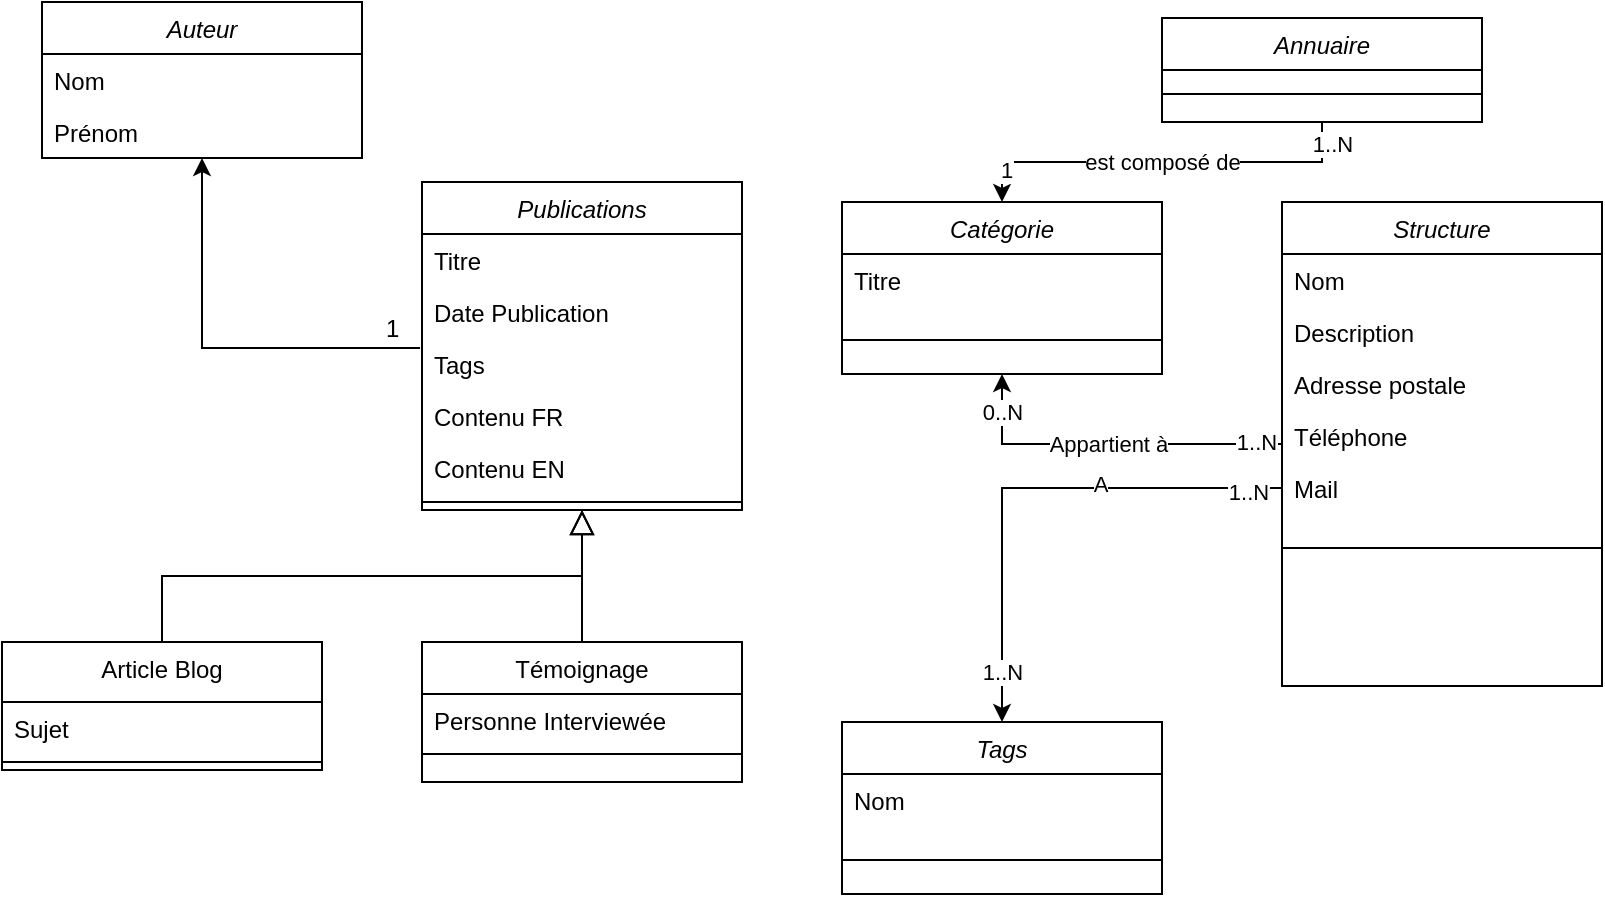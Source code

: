 <mxfile version="20.8.23" type="device"><diagram id="C5RBs43oDa-KdzZeNtuy" name="Page-1"><mxGraphModel dx="954" dy="553" grid="1" gridSize="10" guides="1" tooltips="1" connect="1" arrows="1" fold="1" page="1" pageScale="1" pageWidth="827" pageHeight="1169" math="0" shadow="0"><root><mxCell id="WIyWlLk6GJQsqaUBKTNV-0"/><mxCell id="WIyWlLk6GJQsqaUBKTNV-1" parent="WIyWlLk6GJQsqaUBKTNV-0"/><mxCell id="zkfFHV4jXpPFQw0GAbJ--0" value="Publications" style="swimlane;fontStyle=2;align=center;verticalAlign=top;childLayout=stackLayout;horizontal=1;startSize=26;horizontalStack=0;resizeParent=1;resizeLast=0;collapsible=1;marginBottom=0;rounded=0;shadow=0;strokeWidth=1;" parent="WIyWlLk6GJQsqaUBKTNV-1" vertex="1"><mxGeometry x="220" y="120" width="160" height="164" as="geometry"><mxRectangle x="230" y="140" width="160" height="26" as="alternateBounds"/></mxGeometry></mxCell><mxCell id="zkfFHV4jXpPFQw0GAbJ--1" value="Titre" style="text;align=left;verticalAlign=top;spacingLeft=4;spacingRight=4;overflow=hidden;rotatable=0;points=[[0,0.5],[1,0.5]];portConstraint=eastwest;" parent="zkfFHV4jXpPFQw0GAbJ--0" vertex="1"><mxGeometry y="26" width="160" height="26" as="geometry"/></mxCell><mxCell id="zkfFHV4jXpPFQw0GAbJ--2" value="Date Publication" style="text;align=left;verticalAlign=top;spacingLeft=4;spacingRight=4;overflow=hidden;rotatable=0;points=[[0,0.5],[1,0.5]];portConstraint=eastwest;rounded=0;shadow=0;html=0;" parent="zkfFHV4jXpPFQw0GAbJ--0" vertex="1"><mxGeometry y="52" width="160" height="26" as="geometry"/></mxCell><mxCell id="w-1ftk2nUxHJrJ7FA8ee-33" value="Tags" style="text;align=left;verticalAlign=top;spacingLeft=4;spacingRight=4;overflow=hidden;rotatable=0;points=[[0,0.5],[1,0.5]];portConstraint=eastwest;rounded=0;shadow=0;html=0;" vertex="1" parent="zkfFHV4jXpPFQw0GAbJ--0"><mxGeometry y="78" width="160" height="26" as="geometry"/></mxCell><mxCell id="w-1ftk2nUxHJrJ7FA8ee-12" value="Contenu FR" style="text;align=left;verticalAlign=top;spacingLeft=4;spacingRight=4;overflow=hidden;rotatable=0;points=[[0,0.5],[1,0.5]];portConstraint=eastwest;rounded=0;shadow=0;html=0;" vertex="1" parent="zkfFHV4jXpPFQw0GAbJ--0"><mxGeometry y="104" width="160" height="26" as="geometry"/></mxCell><mxCell id="w-1ftk2nUxHJrJ7FA8ee-34" value="Contenu EN" style="text;align=left;verticalAlign=top;spacingLeft=4;spacingRight=4;overflow=hidden;rotatable=0;points=[[0,0.5],[1,0.5]];portConstraint=eastwest;rounded=0;shadow=0;html=0;" vertex="1" parent="zkfFHV4jXpPFQw0GAbJ--0"><mxGeometry y="130" width="160" height="26" as="geometry"/></mxCell><mxCell id="zkfFHV4jXpPFQw0GAbJ--4" value="" style="line;html=1;strokeWidth=1;align=left;verticalAlign=middle;spacingTop=-1;spacingLeft=3;spacingRight=3;rotatable=0;labelPosition=right;points=[];portConstraint=eastwest;" parent="zkfFHV4jXpPFQw0GAbJ--0" vertex="1"><mxGeometry y="156" width="160" height="8" as="geometry"/></mxCell><mxCell id="zkfFHV4jXpPFQw0GAbJ--6" value="Article Blog" style="swimlane;fontStyle=0;align=center;verticalAlign=top;childLayout=stackLayout;horizontal=1;startSize=30;horizontalStack=0;resizeParent=1;resizeLast=0;collapsible=1;marginBottom=0;rounded=0;shadow=0;strokeWidth=1;" parent="WIyWlLk6GJQsqaUBKTNV-1" vertex="1"><mxGeometry x="10" y="350" width="160" height="64" as="geometry"><mxRectangle x="130" y="380" width="160" height="26" as="alternateBounds"/></mxGeometry></mxCell><mxCell id="zkfFHV4jXpPFQw0GAbJ--7" value="Sujet" style="text;align=left;verticalAlign=top;spacingLeft=4;spacingRight=4;overflow=hidden;rotatable=0;points=[[0,0.5],[1,0.5]];portConstraint=eastwest;" parent="zkfFHV4jXpPFQw0GAbJ--6" vertex="1"><mxGeometry y="30" width="160" height="26" as="geometry"/></mxCell><mxCell id="zkfFHV4jXpPFQw0GAbJ--9" value="" style="line;html=1;strokeWidth=1;align=left;verticalAlign=middle;spacingTop=-1;spacingLeft=3;spacingRight=3;rotatable=0;labelPosition=right;points=[];portConstraint=eastwest;" parent="zkfFHV4jXpPFQw0GAbJ--6" vertex="1"><mxGeometry y="56" width="160" height="8" as="geometry"/></mxCell><mxCell id="zkfFHV4jXpPFQw0GAbJ--12" value="" style="endArrow=block;endSize=10;endFill=0;shadow=0;strokeWidth=1;rounded=0;edgeStyle=elbowEdgeStyle;elbow=vertical;" parent="WIyWlLk6GJQsqaUBKTNV-1" source="zkfFHV4jXpPFQw0GAbJ--6" target="zkfFHV4jXpPFQw0GAbJ--0" edge="1"><mxGeometry width="160" relative="1" as="geometry"><mxPoint x="200" y="203" as="sourcePoint"/><mxPoint x="200" y="203" as="targetPoint"/></mxGeometry></mxCell><mxCell id="zkfFHV4jXpPFQw0GAbJ--13" value="Témoignage" style="swimlane;fontStyle=0;align=center;verticalAlign=top;childLayout=stackLayout;horizontal=1;startSize=26;horizontalStack=0;resizeParent=1;resizeLast=0;collapsible=1;marginBottom=0;rounded=0;shadow=0;strokeWidth=1;" parent="WIyWlLk6GJQsqaUBKTNV-1" vertex="1"><mxGeometry x="220" y="350" width="160" height="70" as="geometry"><mxRectangle x="340" y="380" width="170" height="26" as="alternateBounds"/></mxGeometry></mxCell><mxCell id="zkfFHV4jXpPFQw0GAbJ--14" value="Personne Interviewée" style="text;align=left;verticalAlign=top;spacingLeft=4;spacingRight=4;overflow=hidden;rotatable=0;points=[[0,0.5],[1,0.5]];portConstraint=eastwest;" parent="zkfFHV4jXpPFQw0GAbJ--13" vertex="1"><mxGeometry y="26" width="160" height="26" as="geometry"/></mxCell><mxCell id="zkfFHV4jXpPFQw0GAbJ--15" value="" style="line;html=1;strokeWidth=1;align=left;verticalAlign=middle;spacingTop=-1;spacingLeft=3;spacingRight=3;rotatable=0;labelPosition=right;points=[];portConstraint=eastwest;" parent="zkfFHV4jXpPFQw0GAbJ--13" vertex="1"><mxGeometry y="52" width="160" height="8" as="geometry"/></mxCell><mxCell id="zkfFHV4jXpPFQw0GAbJ--16" value="" style="endArrow=block;endSize=10;endFill=0;shadow=0;strokeWidth=1;rounded=0;edgeStyle=elbowEdgeStyle;elbow=vertical;" parent="WIyWlLk6GJQsqaUBKTNV-1" source="zkfFHV4jXpPFQw0GAbJ--13" target="zkfFHV4jXpPFQw0GAbJ--0" edge="1"><mxGeometry width="160" relative="1" as="geometry"><mxPoint x="210" y="373" as="sourcePoint"/><mxPoint x="310" y="271" as="targetPoint"/><Array as="points"><mxPoint x="300" y="330"/><mxPoint x="230" y="300"/></Array></mxGeometry></mxCell><mxCell id="w-1ftk2nUxHJrJ7FA8ee-1" value="Auteur" style="swimlane;fontStyle=2;align=center;verticalAlign=top;childLayout=stackLayout;horizontal=1;startSize=26;horizontalStack=0;resizeParent=1;resizeLast=0;collapsible=1;marginBottom=0;rounded=0;shadow=0;strokeWidth=1;" vertex="1" parent="WIyWlLk6GJQsqaUBKTNV-1"><mxGeometry x="30" y="30" width="160" height="78" as="geometry"><mxRectangle x="230" y="140" width="160" height="26" as="alternateBounds"/></mxGeometry></mxCell><mxCell id="w-1ftk2nUxHJrJ7FA8ee-2" value="Nom" style="text;align=left;verticalAlign=top;spacingLeft=4;spacingRight=4;overflow=hidden;rotatable=0;points=[[0,0.5],[1,0.5]];portConstraint=eastwest;" vertex="1" parent="w-1ftk2nUxHJrJ7FA8ee-1"><mxGeometry y="26" width="160" height="26" as="geometry"/></mxCell><mxCell id="w-1ftk2nUxHJrJ7FA8ee-3" value="Prénom" style="text;align=left;verticalAlign=top;spacingLeft=4;spacingRight=4;overflow=hidden;rotatable=0;points=[[0,0.5],[1,0.5]];portConstraint=eastwest;rounded=0;shadow=0;html=0;" vertex="1" parent="w-1ftk2nUxHJrJ7FA8ee-1"><mxGeometry y="52" width="160" height="26" as="geometry"/></mxCell><mxCell id="w-1ftk2nUxHJrJ7FA8ee-8" value="" style="endArrow=classic;html=1;rounded=0;exitX=-0.006;exitY=1.192;exitDx=0;exitDy=0;exitPerimeter=0;" edge="1" parent="WIyWlLk6GJQsqaUBKTNV-1" source="zkfFHV4jXpPFQw0GAbJ--2" target="w-1ftk2nUxHJrJ7FA8ee-3"><mxGeometry width="50" height="50" relative="1" as="geometry"><mxPoint x="390" y="320" as="sourcePoint"/><mxPoint x="440" y="270" as="targetPoint"/><Array as="points"><mxPoint x="110" y="203"/></Array></mxGeometry></mxCell><mxCell id="w-1ftk2nUxHJrJ7FA8ee-10" value="1" style="resizable=0;align=left;verticalAlign=bottom;labelBackgroundColor=none;fontSize=12;" connectable="0" vertex="1" parent="WIyWlLk6GJQsqaUBKTNV-1"><mxGeometry x="200" y="202" as="geometry"/></mxCell><mxCell id="w-1ftk2nUxHJrJ7FA8ee-39" value="est composé de " style="edgeStyle=orthogonalEdgeStyle;rounded=0;orthogonalLoop=1;jettySize=auto;html=1;exitX=0.5;exitY=1;exitDx=0;exitDy=0;entryX=0.5;entryY=0;entryDx=0;entryDy=0;" edge="1" parent="WIyWlLk6GJQsqaUBKTNV-1" source="w-1ftk2nUxHJrJ7FA8ee-14" target="w-1ftk2nUxHJrJ7FA8ee-20"><mxGeometry relative="1" as="geometry"/></mxCell><mxCell id="w-1ftk2nUxHJrJ7FA8ee-40" value="1..N" style="edgeLabel;html=1;align=center;verticalAlign=middle;resizable=0;points=[];" vertex="1" connectable="0" parent="w-1ftk2nUxHJrJ7FA8ee-39"><mxGeometry x="-0.89" y="5" relative="1" as="geometry"><mxPoint as="offset"/></mxGeometry></mxCell><mxCell id="w-1ftk2nUxHJrJ7FA8ee-41" value="1" style="edgeLabel;html=1;align=center;verticalAlign=middle;resizable=0;points=[];" vertex="1" connectable="0" parent="w-1ftk2nUxHJrJ7FA8ee-39"><mxGeometry x="0.84" y="2" relative="1" as="geometry"><mxPoint as="offset"/></mxGeometry></mxCell><mxCell id="w-1ftk2nUxHJrJ7FA8ee-14" value="Annuaire" style="swimlane;fontStyle=2;align=center;verticalAlign=top;childLayout=stackLayout;horizontal=1;startSize=26;horizontalStack=0;resizeParent=1;resizeLast=0;collapsible=1;marginBottom=0;rounded=0;shadow=0;strokeWidth=1;" vertex="1" parent="WIyWlLk6GJQsqaUBKTNV-1"><mxGeometry x="590" y="38" width="160" height="52" as="geometry"><mxRectangle x="230" y="140" width="160" height="26" as="alternateBounds"/></mxGeometry></mxCell><mxCell id="w-1ftk2nUxHJrJ7FA8ee-18" value="" style="line;html=1;strokeWidth=1;align=left;verticalAlign=middle;spacingTop=-1;spacingLeft=3;spacingRight=3;rotatable=0;labelPosition=right;points=[];portConstraint=eastwest;" vertex="1" parent="w-1ftk2nUxHJrJ7FA8ee-14"><mxGeometry y="26" width="160" height="24" as="geometry"/></mxCell><mxCell id="w-1ftk2nUxHJrJ7FA8ee-20" value="Catégorie" style="swimlane;fontStyle=2;align=center;verticalAlign=top;childLayout=stackLayout;horizontal=1;startSize=26;horizontalStack=0;resizeParent=1;resizeLast=0;collapsible=1;marginBottom=0;rounded=0;shadow=0;strokeWidth=1;" vertex="1" parent="WIyWlLk6GJQsqaUBKTNV-1"><mxGeometry x="430" y="130" width="160" height="86" as="geometry"><mxRectangle x="230" y="140" width="160" height="26" as="alternateBounds"/></mxGeometry></mxCell><mxCell id="w-1ftk2nUxHJrJ7FA8ee-23" value="Titre" style="text;align=left;verticalAlign=top;spacingLeft=4;spacingRight=4;overflow=hidden;rotatable=0;points=[[0,0.5],[1,0.5]];portConstraint=eastwest;rounded=0;shadow=0;html=0;" vertex="1" parent="w-1ftk2nUxHJrJ7FA8ee-20"><mxGeometry y="26" width="160" height="26" as="geometry"/></mxCell><mxCell id="w-1ftk2nUxHJrJ7FA8ee-21" value="" style="line;html=1;strokeWidth=1;align=left;verticalAlign=middle;spacingTop=-1;spacingLeft=3;spacingRight=3;rotatable=0;labelPosition=right;points=[];portConstraint=eastwest;" vertex="1" parent="w-1ftk2nUxHJrJ7FA8ee-20"><mxGeometry y="52" width="160" height="34" as="geometry"/></mxCell><mxCell id="w-1ftk2nUxHJrJ7FA8ee-36" value="Appartient à " style="edgeStyle=orthogonalEdgeStyle;rounded=0;orthogonalLoop=1;jettySize=auto;html=1;entryX=0.5;entryY=1;entryDx=0;entryDy=0;" edge="1" parent="WIyWlLk6GJQsqaUBKTNV-1" source="w-1ftk2nUxHJrJ7FA8ee-25" target="w-1ftk2nUxHJrJ7FA8ee-20"><mxGeometry relative="1" as="geometry"/></mxCell><mxCell id="w-1ftk2nUxHJrJ7FA8ee-37" value="1..N" style="edgeLabel;html=1;align=center;verticalAlign=middle;resizable=0;points=[];" vertex="1" connectable="0" parent="w-1ftk2nUxHJrJ7FA8ee-36"><mxGeometry x="-0.851" y="-1" relative="1" as="geometry"><mxPoint as="offset"/></mxGeometry></mxCell><mxCell id="w-1ftk2nUxHJrJ7FA8ee-38" value="0..N" style="edgeLabel;html=1;align=center;verticalAlign=middle;resizable=0;points=[];" vertex="1" connectable="0" parent="w-1ftk2nUxHJrJ7FA8ee-36"><mxGeometry x="0.783" relative="1" as="geometry"><mxPoint as="offset"/></mxGeometry></mxCell><mxCell id="w-1ftk2nUxHJrJ7FA8ee-25" value="Structure" style="swimlane;fontStyle=2;align=center;verticalAlign=top;childLayout=stackLayout;horizontal=1;startSize=26;horizontalStack=0;resizeParent=1;resizeLast=0;collapsible=1;marginBottom=0;rounded=0;shadow=0;strokeWidth=1;" vertex="1" parent="WIyWlLk6GJQsqaUBKTNV-1"><mxGeometry x="650" y="130" width="160" height="242" as="geometry"><mxRectangle x="230" y="140" width="160" height="26" as="alternateBounds"/></mxGeometry></mxCell><mxCell id="w-1ftk2nUxHJrJ7FA8ee-26" value="Nom" style="text;align=left;verticalAlign=top;spacingLeft=4;spacingRight=4;overflow=hidden;rotatable=0;points=[[0,0.5],[1,0.5]];portConstraint=eastwest;rounded=0;shadow=0;html=0;" vertex="1" parent="w-1ftk2nUxHJrJ7FA8ee-25"><mxGeometry y="26" width="160" height="26" as="geometry"/></mxCell><mxCell id="w-1ftk2nUxHJrJ7FA8ee-28" value="Description" style="text;align=left;verticalAlign=top;spacingLeft=4;spacingRight=4;overflow=hidden;rotatable=0;points=[[0,0.5],[1,0.5]];portConstraint=eastwest;rounded=0;shadow=0;html=0;" vertex="1" parent="w-1ftk2nUxHJrJ7FA8ee-25"><mxGeometry y="52" width="160" height="26" as="geometry"/></mxCell><mxCell id="w-1ftk2nUxHJrJ7FA8ee-30" value="Adresse postale" style="text;align=left;verticalAlign=top;spacingLeft=4;spacingRight=4;overflow=hidden;rotatable=0;points=[[0,0.5],[1,0.5]];portConstraint=eastwest;rounded=0;shadow=0;html=0;" vertex="1" parent="w-1ftk2nUxHJrJ7FA8ee-25"><mxGeometry y="78" width="160" height="26" as="geometry"/></mxCell><mxCell id="w-1ftk2nUxHJrJ7FA8ee-29" value="Téléphone" style="text;align=left;verticalAlign=top;spacingLeft=4;spacingRight=4;overflow=hidden;rotatable=0;points=[[0,0.5],[1,0.5]];portConstraint=eastwest;rounded=0;shadow=0;html=0;" vertex="1" parent="w-1ftk2nUxHJrJ7FA8ee-25"><mxGeometry y="104" width="160" height="26" as="geometry"/></mxCell><mxCell id="w-1ftk2nUxHJrJ7FA8ee-31" value="Mail" style="text;align=left;verticalAlign=top;spacingLeft=4;spacingRight=4;overflow=hidden;rotatable=0;points=[[0,0.5],[1,0.5]];portConstraint=eastwest;rounded=0;shadow=0;html=0;" vertex="1" parent="w-1ftk2nUxHJrJ7FA8ee-25"><mxGeometry y="130" width="160" height="26" as="geometry"/></mxCell><mxCell id="w-1ftk2nUxHJrJ7FA8ee-27" value="" style="line;html=1;strokeWidth=1;align=left;verticalAlign=middle;spacingTop=-1;spacingLeft=3;spacingRight=3;rotatable=0;labelPosition=right;points=[];portConstraint=eastwest;" vertex="1" parent="w-1ftk2nUxHJrJ7FA8ee-25"><mxGeometry y="156" width="160" height="34" as="geometry"/></mxCell><mxCell id="w-1ftk2nUxHJrJ7FA8ee-43" value="Tags" style="swimlane;fontStyle=2;align=center;verticalAlign=top;childLayout=stackLayout;horizontal=1;startSize=26;horizontalStack=0;resizeParent=1;resizeLast=0;collapsible=1;marginBottom=0;rounded=0;shadow=0;strokeWidth=1;" vertex="1" parent="WIyWlLk6GJQsqaUBKTNV-1"><mxGeometry x="430" y="390" width="160" height="86" as="geometry"><mxRectangle x="230" y="140" width="160" height="26" as="alternateBounds"/></mxGeometry></mxCell><mxCell id="w-1ftk2nUxHJrJ7FA8ee-44" value="Nom" style="text;align=left;verticalAlign=top;spacingLeft=4;spacingRight=4;overflow=hidden;rotatable=0;points=[[0,0.5],[1,0.5]];portConstraint=eastwest;rounded=0;shadow=0;html=0;" vertex="1" parent="w-1ftk2nUxHJrJ7FA8ee-43"><mxGeometry y="26" width="160" height="26" as="geometry"/></mxCell><mxCell id="w-1ftk2nUxHJrJ7FA8ee-45" value="" style="line;html=1;strokeWidth=1;align=left;verticalAlign=middle;spacingTop=-1;spacingLeft=3;spacingRight=3;rotatable=0;labelPosition=right;points=[];portConstraint=eastwest;" vertex="1" parent="w-1ftk2nUxHJrJ7FA8ee-43"><mxGeometry y="52" width="160" height="34" as="geometry"/></mxCell><mxCell id="w-1ftk2nUxHJrJ7FA8ee-46" style="edgeStyle=orthogonalEdgeStyle;rounded=0;orthogonalLoop=1;jettySize=auto;html=1;exitX=0;exitY=0.5;exitDx=0;exitDy=0;entryX=0.5;entryY=0;entryDx=0;entryDy=0;" edge="1" parent="WIyWlLk6GJQsqaUBKTNV-1" source="w-1ftk2nUxHJrJ7FA8ee-31" target="w-1ftk2nUxHJrJ7FA8ee-43"><mxGeometry relative="1" as="geometry"/></mxCell><mxCell id="w-1ftk2nUxHJrJ7FA8ee-47" value="A" style="edgeLabel;html=1;align=center;verticalAlign=middle;resizable=0;points=[];" vertex="1" connectable="0" parent="w-1ftk2nUxHJrJ7FA8ee-46"><mxGeometry x="-0.292" y="-2" relative="1" as="geometry"><mxPoint as="offset"/></mxGeometry></mxCell><mxCell id="w-1ftk2nUxHJrJ7FA8ee-49" value="1..N" style="edgeLabel;html=1;align=center;verticalAlign=middle;resizable=0;points=[];" vertex="1" connectable="0" parent="w-1ftk2nUxHJrJ7FA8ee-46"><mxGeometry x="-0.868" y="2" relative="1" as="geometry"><mxPoint as="offset"/></mxGeometry></mxCell><mxCell id="w-1ftk2nUxHJrJ7FA8ee-50" value="1..N" style="edgeLabel;html=1;align=center;verticalAlign=middle;resizable=0;points=[];" vertex="1" connectable="0" parent="w-1ftk2nUxHJrJ7FA8ee-46"><mxGeometry x="0.805" relative="1" as="geometry"><mxPoint as="offset"/></mxGeometry></mxCell></root></mxGraphModel></diagram></mxfile>
